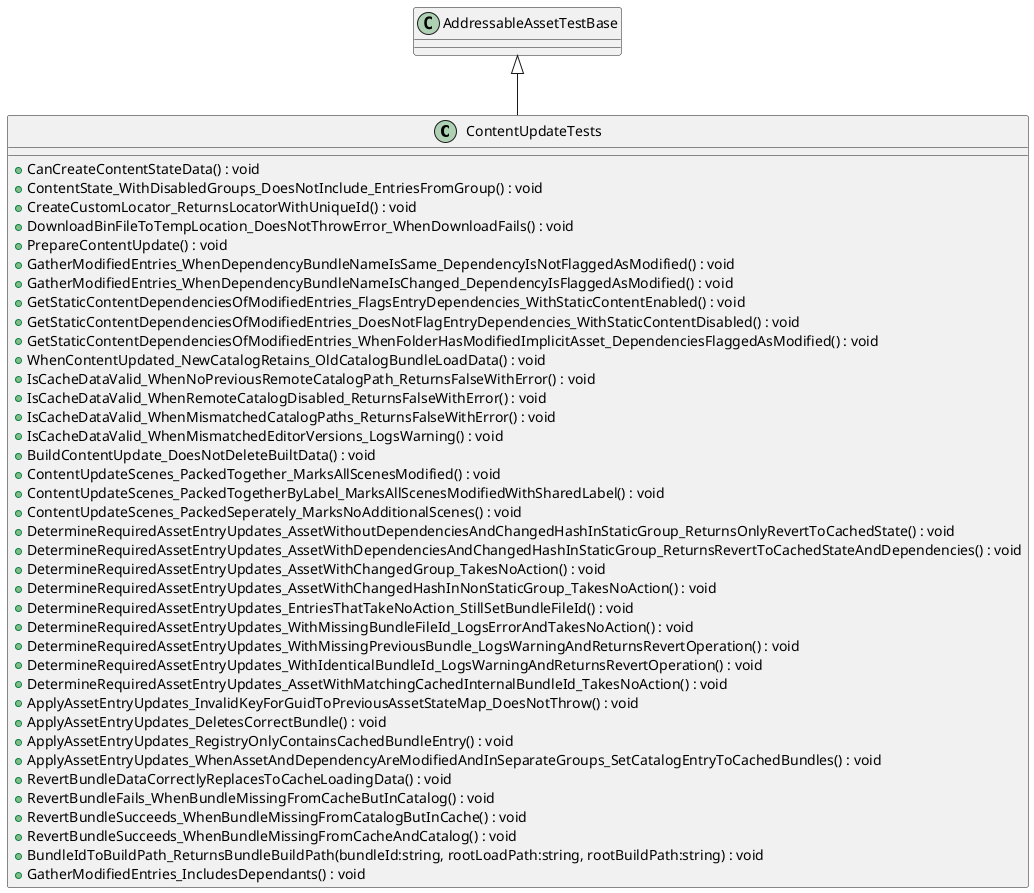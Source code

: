 @startuml
class ContentUpdateTests {
    + CanCreateContentStateData() : void
    + ContentState_WithDisabledGroups_DoesNotInclude_EntriesFromGroup() : void
    + CreateCustomLocator_ReturnsLocatorWithUniqueId() : void
    + DownloadBinFileToTempLocation_DoesNotThrowError_WhenDownloadFails() : void
    + PrepareContentUpdate() : void
    + GatherModifiedEntries_WhenDependencyBundleNameIsSame_DependencyIsNotFlaggedAsModified() : void
    + GatherModifiedEntries_WhenDependencyBundleNameIsChanged_DependencyIsFlaggedAsModified() : void
    + GetStaticContentDependenciesOfModifiedEntries_FlagsEntryDependencies_WithStaticContentEnabled() : void
    + GetStaticContentDependenciesOfModifiedEntries_DoesNotFlagEntryDependencies_WithStaticContentDisabled() : void
    + GetStaticContentDependenciesOfModifiedEntries_WhenFolderHasModifiedImplicitAsset_DependenciesFlaggedAsModified() : void
    + WhenContentUpdated_NewCatalogRetains_OldCatalogBundleLoadData() : void
    + IsCacheDataValid_WhenNoPreviousRemoteCatalogPath_ReturnsFalseWithError() : void
    + IsCacheDataValid_WhenRemoteCatalogDisabled_ReturnsFalseWithError() : void
    + IsCacheDataValid_WhenMismatchedCatalogPaths_ReturnsFalseWithError() : void
    + IsCacheDataValid_WhenMismatchedEditorVersions_LogsWarning() : void
    + BuildContentUpdate_DoesNotDeleteBuiltData() : void
    + ContentUpdateScenes_PackedTogether_MarksAllScenesModified() : void
    + ContentUpdateScenes_PackedTogetherByLabel_MarksAllScenesModifiedWithSharedLabel() : void
    + ContentUpdateScenes_PackedSeperately_MarksNoAdditionalScenes() : void
    + DetermineRequiredAssetEntryUpdates_AssetWithoutDependenciesAndChangedHashInStaticGroup_ReturnsOnlyRevertToCachedState() : void
    + DetermineRequiredAssetEntryUpdates_AssetWithDependenciesAndChangedHashInStaticGroup_ReturnsRevertToCachedStateAndDependencies() : void
    + DetermineRequiredAssetEntryUpdates_AssetWithChangedGroup_TakesNoAction() : void
    + DetermineRequiredAssetEntryUpdates_AssetWithChangedHashInNonStaticGroup_TakesNoAction() : void
    + DetermineRequiredAssetEntryUpdates_EntriesThatTakeNoAction_StillSetBundleFileId() : void
    + DetermineRequiredAssetEntryUpdates_WithMissingBundleFileId_LogsErrorAndTakesNoAction() : void
    + DetermineRequiredAssetEntryUpdates_WithMissingPreviousBundle_LogsWarningAndReturnsRevertOperation() : void
    + DetermineRequiredAssetEntryUpdates_WithIdenticalBundleId_LogsWarningAndReturnsRevertOperation() : void
    + DetermineRequiredAssetEntryUpdates_AssetWithMatchingCachedInternalBundleId_TakesNoAction() : void
    + ApplyAssetEntryUpdates_InvalidKeyForGuidToPreviousAssetStateMap_DoesNotThrow() : void
    + ApplyAssetEntryUpdates_DeletesCorrectBundle() : void
    + ApplyAssetEntryUpdates_RegistryOnlyContainsCachedBundleEntry() : void
    + ApplyAssetEntryUpdates_WhenAssetAndDependencyAreModifiedAndInSeparateGroups_SetCatalogEntryToCachedBundles() : void
    + RevertBundleDataCorrectlyReplacesToCacheLoadingData() : void
    + RevertBundleFails_WhenBundleMissingFromCacheButInCatalog() : void
    + RevertBundleSucceeds_WhenBundleMissingFromCatalogButInCache() : void
    + RevertBundleSucceeds_WhenBundleMissingFromCacheAndCatalog() : void
    + BundleIdToBuildPath_ReturnsBundleBuildPath(bundleId:string, rootLoadPath:string, rootBuildPath:string) : void
    + GatherModifiedEntries_IncludesDependants() : void
}
AddressableAssetTestBase <|-- ContentUpdateTests
@enduml
